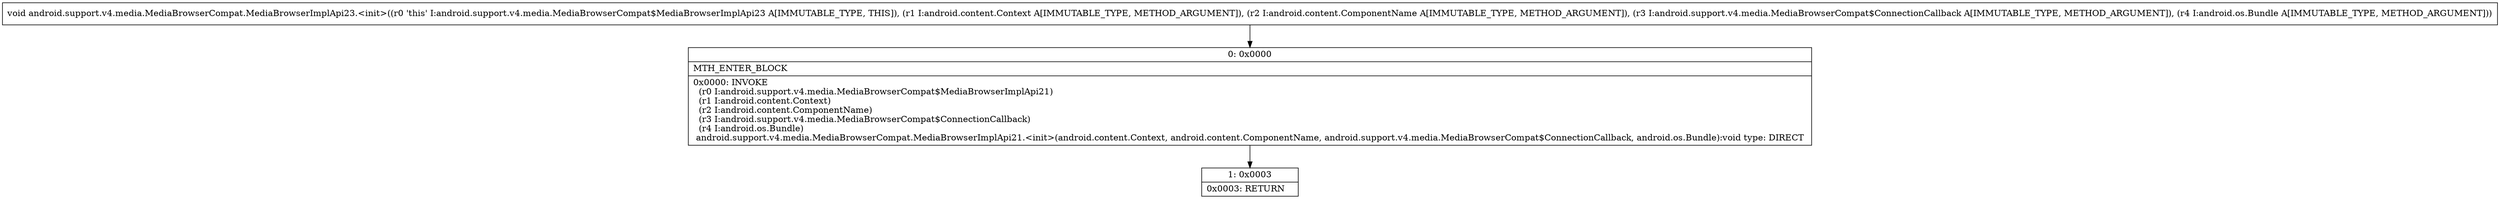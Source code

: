 digraph "CFG forandroid.support.v4.media.MediaBrowserCompat.MediaBrowserImplApi23.\<init\>(Landroid\/content\/Context;Landroid\/content\/ComponentName;Landroid\/support\/v4\/media\/MediaBrowserCompat$ConnectionCallback;Landroid\/os\/Bundle;)V" {
Node_0 [shape=record,label="{0\:\ 0x0000|MTH_ENTER_BLOCK\l|0x0000: INVOKE  \l  (r0 I:android.support.v4.media.MediaBrowserCompat$MediaBrowserImplApi21)\l  (r1 I:android.content.Context)\l  (r2 I:android.content.ComponentName)\l  (r3 I:android.support.v4.media.MediaBrowserCompat$ConnectionCallback)\l  (r4 I:android.os.Bundle)\l android.support.v4.media.MediaBrowserCompat.MediaBrowserImplApi21.\<init\>(android.content.Context, android.content.ComponentName, android.support.v4.media.MediaBrowserCompat$ConnectionCallback, android.os.Bundle):void type: DIRECT \l}"];
Node_1 [shape=record,label="{1\:\ 0x0003|0x0003: RETURN   \l}"];
MethodNode[shape=record,label="{void android.support.v4.media.MediaBrowserCompat.MediaBrowserImplApi23.\<init\>((r0 'this' I:android.support.v4.media.MediaBrowserCompat$MediaBrowserImplApi23 A[IMMUTABLE_TYPE, THIS]), (r1 I:android.content.Context A[IMMUTABLE_TYPE, METHOD_ARGUMENT]), (r2 I:android.content.ComponentName A[IMMUTABLE_TYPE, METHOD_ARGUMENT]), (r3 I:android.support.v4.media.MediaBrowserCompat$ConnectionCallback A[IMMUTABLE_TYPE, METHOD_ARGUMENT]), (r4 I:android.os.Bundle A[IMMUTABLE_TYPE, METHOD_ARGUMENT])) }"];
MethodNode -> Node_0;
Node_0 -> Node_1;
}

